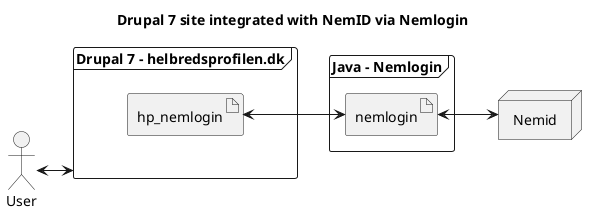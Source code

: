 @startuml
title Drupal 7 site integrated with NemID via Nemlogin
left to right direction
actor User

frame "Drupal 7 - helbredsprofilen.dk" as drupal {
 artifact hp_nemlogin 
}

frame "Java - Nemlogin" {
 artifact nemlogin
}

node Nemid

User <--> drupal
hp_nemlogin <--> nemlogin
nemlogin <--> Nemid

@enduml
